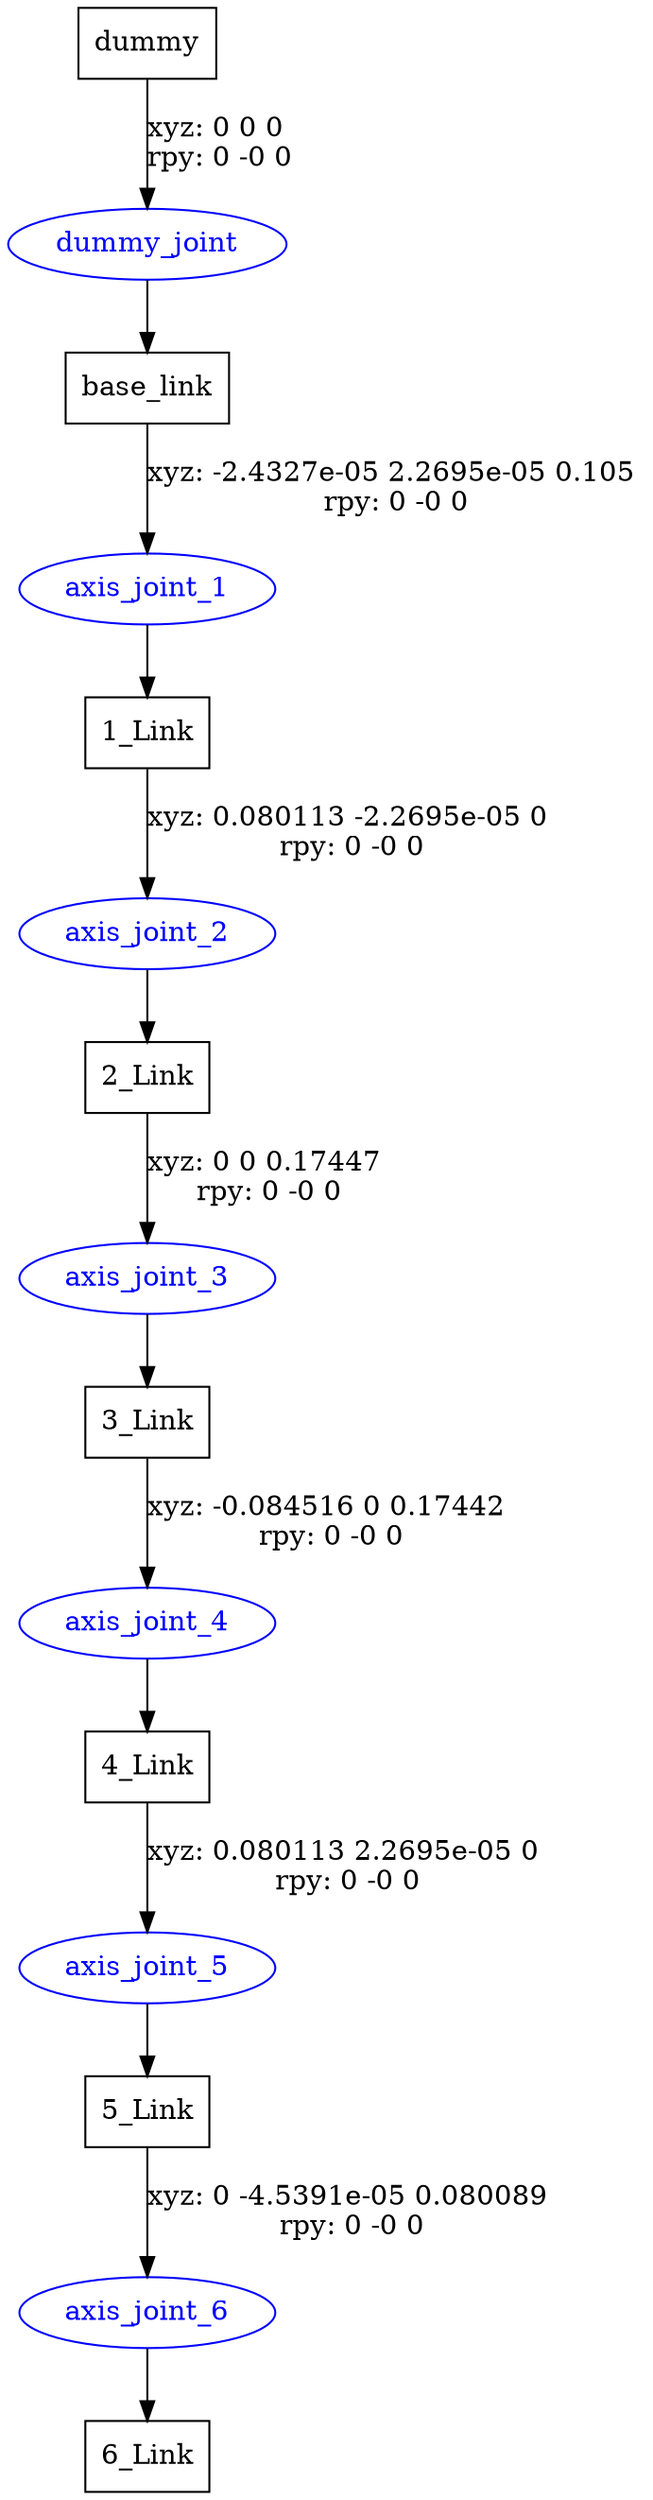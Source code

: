 digraph G {
node [shape=box];
"dummy" [label="dummy"];
"base_link" [label="base_link"];
"1_Link" [label="1_Link"];
"2_Link" [label="2_Link"];
"3_Link" [label="3_Link"];
"4_Link" [label="4_Link"];
"5_Link" [label="5_Link"];
"6_Link" [label="6_Link"];
node [shape=ellipse, color=blue, fontcolor=blue];
"dummy" -> "dummy_joint" [label="xyz: 0 0 0 \nrpy: 0 -0 0"]
"dummy_joint" -> "base_link"
"base_link" -> "axis_joint_1" [label="xyz: -2.4327e-05 2.2695e-05 0.105 \nrpy: 0 -0 0"]
"axis_joint_1" -> "1_Link"
"1_Link" -> "axis_joint_2" [label="xyz: 0.080113 -2.2695e-05 0 \nrpy: 0 -0 0"]
"axis_joint_2" -> "2_Link"
"2_Link" -> "axis_joint_3" [label="xyz: 0 0 0.17447 \nrpy: 0 -0 0"]
"axis_joint_3" -> "3_Link"
"3_Link" -> "axis_joint_4" [label="xyz: -0.084516 0 0.17442 \nrpy: 0 -0 0"]
"axis_joint_4" -> "4_Link"
"4_Link" -> "axis_joint_5" [label="xyz: 0.080113 2.2695e-05 0 \nrpy: 0 -0 0"]
"axis_joint_5" -> "5_Link"
"5_Link" -> "axis_joint_6" [label="xyz: 0 -4.5391e-05 0.080089 \nrpy: 0 -0 0"]
"axis_joint_6" -> "6_Link"
}
